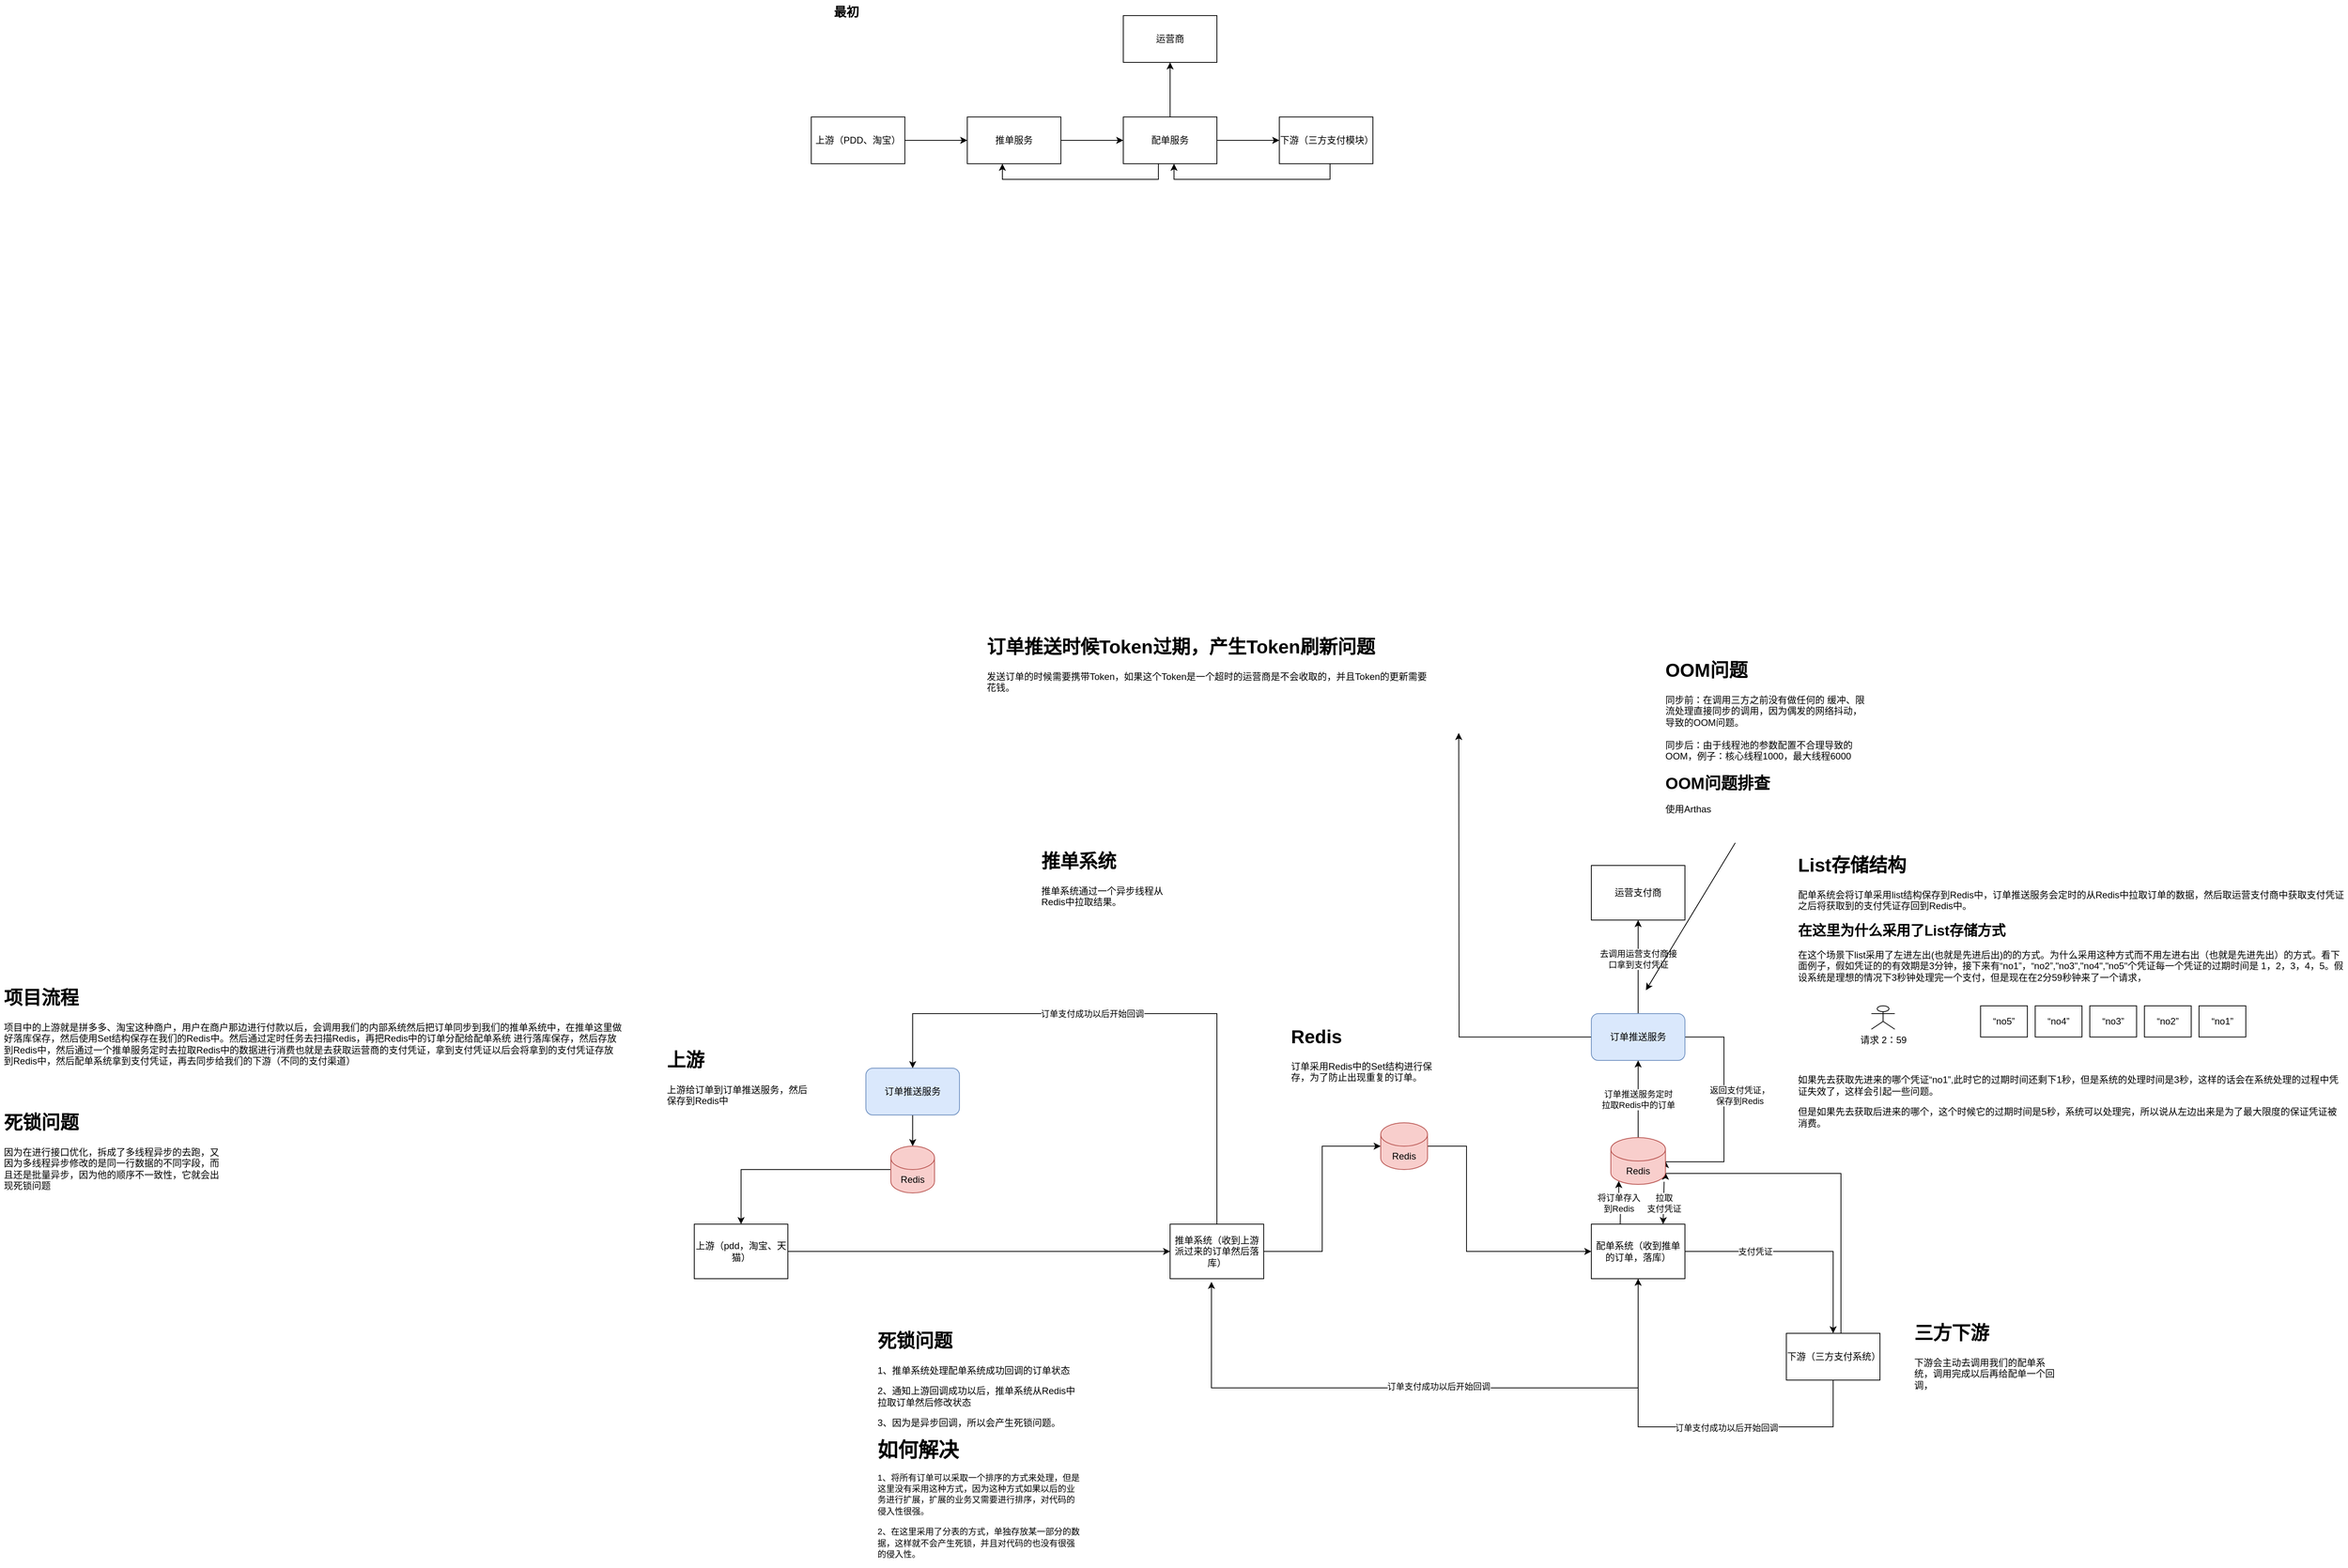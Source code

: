 <mxfile version="21.1.5" type="github">
  <diagram name="第 1 页" id="uLm2FXyUYoYFo3uHgV7U">
    <mxGraphModel dx="2704" dy="1718" grid="1" gridSize="10" guides="1" tooltips="1" connect="1" arrows="1" fold="1" page="1" pageScale="1" pageWidth="827" pageHeight="1169" math="0" shadow="0">
      <root>
        <mxCell id="0" />
        <mxCell id="1" parent="0" />
        <mxCell id="qJ08ZY0-j0J5e2I6gDsd-131" style="edgeStyle=orthogonalEdgeStyle;rounded=0;orthogonalLoop=1;jettySize=auto;html=1;entryX=0;entryY=0.5;entryDx=0;entryDy=0;" edge="1" parent="1" source="qJ08ZY0-j0J5e2I6gDsd-43" target="qJ08ZY0-j0J5e2I6gDsd-52">
          <mxGeometry relative="1" as="geometry" />
        </mxCell>
        <mxCell id="qJ08ZY0-j0J5e2I6gDsd-43" value="上游（pdd，淘宝、天猫）" style="rounded=0;whiteSpace=wrap;html=1;" vertex="1" parent="1">
          <mxGeometry x="-150" y="750" width="120" height="70" as="geometry" />
        </mxCell>
        <mxCell id="qJ08ZY0-j0J5e2I6gDsd-78" style="edgeStyle=orthogonalEdgeStyle;rounded=0;orthogonalLoop=1;jettySize=auto;html=1;entryX=0;entryY=0.5;entryDx=0;entryDy=0;entryPerimeter=0;" edge="1" parent="1" source="qJ08ZY0-j0J5e2I6gDsd-52" target="qJ08ZY0-j0J5e2I6gDsd-77">
          <mxGeometry relative="1" as="geometry" />
        </mxCell>
        <mxCell id="qJ08ZY0-j0J5e2I6gDsd-123" value="订单支付成功以后开始回调" style="edgeStyle=orthogonalEdgeStyle;rounded=0;orthogonalLoop=1;jettySize=auto;html=1;entryX=0.5;entryY=0;entryDx=0;entryDy=0;" edge="1" parent="1" source="qJ08ZY0-j0J5e2I6gDsd-52" target="qJ08ZY0-j0J5e2I6gDsd-96">
          <mxGeometry x="0.179" relative="1" as="geometry">
            <Array as="points">
              <mxPoint x="520" y="480" />
              <mxPoint x="130" y="480" />
            </Array>
            <mxPoint as="offset" />
          </mxGeometry>
        </mxCell>
        <mxCell id="qJ08ZY0-j0J5e2I6gDsd-52" value="推单系统（收到上游派过来的订单然后落库）" style="rounded=0;whiteSpace=wrap;html=1;" vertex="1" parent="1">
          <mxGeometry x="460" y="750" width="120" height="70" as="geometry" />
        </mxCell>
        <mxCell id="qJ08ZY0-j0J5e2I6gDsd-57" style="edgeStyle=orthogonalEdgeStyle;rounded=0;orthogonalLoop=1;jettySize=auto;html=1;" edge="1" parent="1" source="qJ08ZY0-j0J5e2I6gDsd-54" target="qJ08ZY0-j0J5e2I6gDsd-56">
          <mxGeometry relative="1" as="geometry" />
        </mxCell>
        <mxCell id="qJ08ZY0-j0J5e2I6gDsd-101" value="支付凭证" style="edgeLabel;html=1;align=center;verticalAlign=middle;resizable=0;points=[];" vertex="1" connectable="0" parent="qJ08ZY0-j0J5e2I6gDsd-57">
          <mxGeometry x="-0.113" y="-1" relative="1" as="geometry">
            <mxPoint x="-41" y="-1" as="offset" />
          </mxGeometry>
        </mxCell>
        <mxCell id="qJ08ZY0-j0J5e2I6gDsd-84" style="edgeStyle=orthogonalEdgeStyle;rounded=0;orthogonalLoop=1;jettySize=auto;html=1;entryX=0.442;entryY=1.057;entryDx=0;entryDy=0;entryPerimeter=0;" edge="1" parent="1" source="qJ08ZY0-j0J5e2I6gDsd-54" target="qJ08ZY0-j0J5e2I6gDsd-52">
          <mxGeometry relative="1" as="geometry">
            <Array as="points">
              <mxPoint x="1060" y="960" />
              <mxPoint x="513" y="960" />
            </Array>
          </mxGeometry>
        </mxCell>
        <mxCell id="qJ08ZY0-j0J5e2I6gDsd-85" value="订单支付成功以后开始回调" style="edgeLabel;html=1;align=center;verticalAlign=middle;resizable=0;points=[];" vertex="1" connectable="0" parent="qJ08ZY0-j0J5e2I6gDsd-84">
          <mxGeometry x="-0.038" y="-2" relative="1" as="geometry">
            <mxPoint as="offset" />
          </mxGeometry>
        </mxCell>
        <mxCell id="qJ08ZY0-j0J5e2I6gDsd-137" value="将订单存入&lt;br&gt;到Redis" style="edgeStyle=orthogonalEdgeStyle;rounded=0;orthogonalLoop=1;jettySize=auto;html=1;entryX=0.145;entryY=1;entryDx=0;entryDy=-4.35;entryPerimeter=0;" edge="1" parent="1" target="qJ08ZY0-j0J5e2I6gDsd-60">
          <mxGeometry relative="1" as="geometry">
            <mxPoint x="1037" y="700" as="targetPoint" />
            <mxPoint x="1037" y="750" as="sourcePoint" />
          </mxGeometry>
        </mxCell>
        <mxCell id="qJ08ZY0-j0J5e2I6gDsd-54" value="配单系统（收到推单的订单，落库）" style="rounded=0;whiteSpace=wrap;html=1;" vertex="1" parent="1">
          <mxGeometry x="1000" y="750" width="120" height="70" as="geometry" />
        </mxCell>
        <mxCell id="qJ08ZY0-j0J5e2I6gDsd-75" style="edgeStyle=orthogonalEdgeStyle;rounded=0;orthogonalLoop=1;jettySize=auto;html=1;entryX=0.5;entryY=1;entryDx=0;entryDy=0;" edge="1" parent="1" source="qJ08ZY0-j0J5e2I6gDsd-56" target="qJ08ZY0-j0J5e2I6gDsd-54">
          <mxGeometry relative="1" as="geometry">
            <Array as="points">
              <mxPoint x="1310" y="1010" />
              <mxPoint x="1060" y="1010" />
            </Array>
          </mxGeometry>
        </mxCell>
        <mxCell id="qJ08ZY0-j0J5e2I6gDsd-76" value="订单支付成功以后开始回调" style="edgeLabel;html=1;align=center;verticalAlign=middle;resizable=0;points=[];" vertex="1" connectable="0" parent="qJ08ZY0-j0J5e2I6gDsd-75">
          <mxGeometry x="-0.211" y="1" relative="1" as="geometry">
            <mxPoint as="offset" />
          </mxGeometry>
        </mxCell>
        <mxCell id="qJ08ZY0-j0J5e2I6gDsd-102" style="edgeStyle=orthogonalEdgeStyle;rounded=0;orthogonalLoop=1;jettySize=auto;html=1;entryX=1;entryY=1;entryDx=0;entryDy=-15;entryPerimeter=0;" edge="1" parent="1" source="qJ08ZY0-j0J5e2I6gDsd-56" target="qJ08ZY0-j0J5e2I6gDsd-60">
          <mxGeometry relative="1" as="geometry">
            <Array as="points">
              <mxPoint x="1320" y="685" />
            </Array>
          </mxGeometry>
        </mxCell>
        <mxCell id="qJ08ZY0-j0J5e2I6gDsd-56" value="下游（三方支付系统）" style="rounded=0;whiteSpace=wrap;html=1;" vertex="1" parent="1">
          <mxGeometry x="1250" y="890" width="120" height="60" as="geometry" />
        </mxCell>
        <mxCell id="qJ08ZY0-j0J5e2I6gDsd-69" style="edgeStyle=orthogonalEdgeStyle;rounded=0;orthogonalLoop=1;jettySize=auto;html=1;" edge="1" parent="1" source="qJ08ZY0-j0J5e2I6gDsd-58" target="qJ08ZY0-j0J5e2I6gDsd-62">
          <mxGeometry relative="1" as="geometry" />
        </mxCell>
        <mxCell id="qJ08ZY0-j0J5e2I6gDsd-74" value="去调用运营支付商接&lt;br&gt;口拿到支付凭证" style="edgeLabel;html=1;align=center;verticalAlign=middle;resizable=0;points=[];" vertex="1" connectable="0" parent="qJ08ZY0-j0J5e2I6gDsd-69">
          <mxGeometry x="0.265" y="-1" relative="1" as="geometry">
            <mxPoint x="-1" y="6" as="offset" />
          </mxGeometry>
        </mxCell>
        <mxCell id="qJ08ZY0-j0J5e2I6gDsd-72" value="返回支付凭证，&lt;br&gt;保存到Redis" style="edgeStyle=orthogonalEdgeStyle;rounded=0;orthogonalLoop=1;jettySize=auto;html=1;entryX=1;entryY=0.5;entryDx=0;entryDy=0;entryPerimeter=0;" edge="1" parent="1" source="qJ08ZY0-j0J5e2I6gDsd-58" target="qJ08ZY0-j0J5e2I6gDsd-60">
          <mxGeometry x="-0.13" y="20" relative="1" as="geometry">
            <Array as="points">
              <mxPoint x="1170" y="510" />
              <mxPoint x="1170" y="670" />
            </Array>
            <mxPoint as="offset" />
          </mxGeometry>
        </mxCell>
        <mxCell id="qJ08ZY0-j0J5e2I6gDsd-111" style="edgeStyle=orthogonalEdgeStyle;rounded=0;orthogonalLoop=1;jettySize=auto;html=1;" edge="1" parent="1" source="qJ08ZY0-j0J5e2I6gDsd-58">
          <mxGeometry relative="1" as="geometry">
            <mxPoint x="830" y="120" as="targetPoint" />
          </mxGeometry>
        </mxCell>
        <mxCell id="qJ08ZY0-j0J5e2I6gDsd-58" value="订单推送服务" style="rounded=1;whiteSpace=wrap;html=1;fillColor=#dae8fc;strokeColor=#6c8ebf;" vertex="1" parent="1">
          <mxGeometry x="1000" y="480" width="120" height="60" as="geometry" />
        </mxCell>
        <mxCell id="qJ08ZY0-j0J5e2I6gDsd-70" value="订单推送服务定时&lt;br&gt;拉取Redis中的订单" style="edgeStyle=orthogonalEdgeStyle;rounded=0;orthogonalLoop=1;jettySize=auto;html=1;" edge="1" parent="1" source="qJ08ZY0-j0J5e2I6gDsd-60" target="qJ08ZY0-j0J5e2I6gDsd-58">
          <mxGeometry relative="1" as="geometry" />
        </mxCell>
        <mxCell id="qJ08ZY0-j0J5e2I6gDsd-60" value="Redis" style="shape=cylinder3;whiteSpace=wrap;html=1;boundedLbl=1;backgroundOutline=1;size=15;fillColor=#f8cecc;strokeColor=#b85450;" vertex="1" parent="1">
          <mxGeometry x="1025" y="639" width="70" height="60" as="geometry" />
        </mxCell>
        <mxCell id="qJ08ZY0-j0J5e2I6gDsd-62" value="运营支付商" style="rounded=0;whiteSpace=wrap;html=1;" vertex="1" parent="1">
          <mxGeometry x="1000" y="290" width="120" height="70" as="geometry" />
        </mxCell>
        <mxCell id="qJ08ZY0-j0J5e2I6gDsd-73" value="" style="group" vertex="1" connectable="0" parent="1">
          <mxGeometry y="-820" width="720" height="230" as="geometry" />
        </mxCell>
        <mxCell id="qJ08ZY0-j0J5e2I6gDsd-1" value="上游（PDD、淘宝）" style="rounded=0;whiteSpace=wrap;html=1;" vertex="1" parent="qJ08ZY0-j0J5e2I6gDsd-73">
          <mxGeometry y="150" width="120" height="60" as="geometry" />
        </mxCell>
        <mxCell id="qJ08ZY0-j0J5e2I6gDsd-2" value="推单服务" style="rounded=0;whiteSpace=wrap;html=1;" vertex="1" parent="qJ08ZY0-j0J5e2I6gDsd-73">
          <mxGeometry x="200" y="150" width="120" height="60" as="geometry" />
        </mxCell>
        <mxCell id="qJ08ZY0-j0J5e2I6gDsd-5" style="edgeStyle=orthogonalEdgeStyle;rounded=0;orthogonalLoop=1;jettySize=auto;html=1;entryX=0;entryY=0.5;entryDx=0;entryDy=0;" edge="1" parent="qJ08ZY0-j0J5e2I6gDsd-73" source="qJ08ZY0-j0J5e2I6gDsd-1" target="qJ08ZY0-j0J5e2I6gDsd-2">
          <mxGeometry relative="1" as="geometry" />
        </mxCell>
        <mxCell id="qJ08ZY0-j0J5e2I6gDsd-3" value="最初" style="text;html=1;strokeColor=none;fillColor=none;align=center;verticalAlign=middle;whiteSpace=wrap;rounded=0;fontSize=16;fontStyle=1" vertex="1" parent="qJ08ZY0-j0J5e2I6gDsd-73">
          <mxGeometry width="90" height="30" as="geometry" />
        </mxCell>
        <mxCell id="qJ08ZY0-j0J5e2I6gDsd-6" value="配单服务" style="rounded=0;whiteSpace=wrap;html=1;" vertex="1" parent="qJ08ZY0-j0J5e2I6gDsd-73">
          <mxGeometry x="400" y="150" width="120" height="60" as="geometry" />
        </mxCell>
        <mxCell id="qJ08ZY0-j0J5e2I6gDsd-7" style="edgeStyle=orthogonalEdgeStyle;rounded=0;orthogonalLoop=1;jettySize=auto;html=1;entryX=0;entryY=0.5;entryDx=0;entryDy=0;" edge="1" parent="qJ08ZY0-j0J5e2I6gDsd-73" source="qJ08ZY0-j0J5e2I6gDsd-2" target="qJ08ZY0-j0J5e2I6gDsd-6">
          <mxGeometry relative="1" as="geometry" />
        </mxCell>
        <mxCell id="qJ08ZY0-j0J5e2I6gDsd-12" style="edgeStyle=orthogonalEdgeStyle;rounded=0;orthogonalLoop=1;jettySize=auto;html=1;entryX=0.5;entryY=1;entryDx=0;entryDy=0;" edge="1" parent="qJ08ZY0-j0J5e2I6gDsd-73">
          <mxGeometry relative="1" as="geometry">
            <mxPoint x="665" y="210" as="sourcePoint" />
            <mxPoint x="465" y="210" as="targetPoint" />
            <Array as="points">
              <mxPoint x="665" y="230" />
              <mxPoint x="465" y="230" />
            </Array>
          </mxGeometry>
        </mxCell>
        <mxCell id="qJ08ZY0-j0J5e2I6gDsd-8" value="下游（三方支付模块）" style="rounded=0;whiteSpace=wrap;html=1;" vertex="1" parent="qJ08ZY0-j0J5e2I6gDsd-73">
          <mxGeometry x="600" y="150" width="120" height="60" as="geometry" />
        </mxCell>
        <mxCell id="qJ08ZY0-j0J5e2I6gDsd-9" style="edgeStyle=orthogonalEdgeStyle;rounded=0;orthogonalLoop=1;jettySize=auto;html=1;entryX=0;entryY=0.5;entryDx=0;entryDy=0;" edge="1" parent="qJ08ZY0-j0J5e2I6gDsd-73" source="qJ08ZY0-j0J5e2I6gDsd-6" target="qJ08ZY0-j0J5e2I6gDsd-8">
          <mxGeometry relative="1" as="geometry" />
        </mxCell>
        <mxCell id="qJ08ZY0-j0J5e2I6gDsd-10" value="运营商" style="rounded=0;whiteSpace=wrap;html=1;" vertex="1" parent="qJ08ZY0-j0J5e2I6gDsd-73">
          <mxGeometry x="400" y="20" width="120" height="60" as="geometry" />
        </mxCell>
        <mxCell id="qJ08ZY0-j0J5e2I6gDsd-11" style="edgeStyle=orthogonalEdgeStyle;rounded=0;orthogonalLoop=1;jettySize=auto;html=1;entryX=0.5;entryY=1;entryDx=0;entryDy=0;" edge="1" parent="qJ08ZY0-j0J5e2I6gDsd-73" source="qJ08ZY0-j0J5e2I6gDsd-6" target="qJ08ZY0-j0J5e2I6gDsd-10">
          <mxGeometry relative="1" as="geometry" />
        </mxCell>
        <mxCell id="qJ08ZY0-j0J5e2I6gDsd-13" style="edgeStyle=orthogonalEdgeStyle;rounded=0;orthogonalLoop=1;jettySize=auto;html=1;entryX=0.5;entryY=1;entryDx=0;entryDy=0;" edge="1" parent="qJ08ZY0-j0J5e2I6gDsd-73">
          <mxGeometry relative="1" as="geometry">
            <mxPoint x="445" y="210" as="sourcePoint" />
            <mxPoint x="245" y="210" as="targetPoint" />
            <Array as="points">
              <mxPoint x="445" y="230" />
              <mxPoint x="245" y="230" />
            </Array>
          </mxGeometry>
        </mxCell>
        <mxCell id="qJ08ZY0-j0J5e2I6gDsd-79" style="edgeStyle=orthogonalEdgeStyle;rounded=0;orthogonalLoop=1;jettySize=auto;html=1;" edge="1" parent="1" source="qJ08ZY0-j0J5e2I6gDsd-77" target="qJ08ZY0-j0J5e2I6gDsd-54">
          <mxGeometry relative="1" as="geometry">
            <Array as="points">
              <mxPoint x="840" y="650" />
              <mxPoint x="840" y="785" />
            </Array>
          </mxGeometry>
        </mxCell>
        <mxCell id="qJ08ZY0-j0J5e2I6gDsd-77" value="Redis" style="shape=cylinder3;whiteSpace=wrap;html=1;boundedLbl=1;backgroundOutline=1;size=15;fillColor=#f8cecc;strokeColor=#b85450;" vertex="1" parent="1">
          <mxGeometry x="730" y="620" width="60" height="60" as="geometry" />
        </mxCell>
        <mxCell id="qJ08ZY0-j0J5e2I6gDsd-81" value="&lt;h1&gt;Redis&lt;/h1&gt;&lt;div&gt;订单采用Redis中的Set结构进行保存，为了防止出现重复的订单。&lt;/div&gt;" style="text;html=1;strokeColor=none;fillColor=none;spacing=5;spacingTop=-20;whiteSpace=wrap;overflow=hidden;rounded=0;" vertex="1" parent="1">
          <mxGeometry x="610" y="490" width="190" height="120" as="geometry" />
        </mxCell>
        <mxCell id="qJ08ZY0-j0J5e2I6gDsd-94" value="&lt;h1&gt;死锁问题&lt;/h1&gt;&lt;p&gt;1、推单系统处理配单系统成功回调的订单状态&lt;/p&gt;&lt;p&gt;2、通知上游回调成功以后，推单系统从Redis中拉取订单然后修改状态&lt;/p&gt;&lt;p&gt;3、因为是异步回调，所以会产生死锁问题。&lt;/p&gt;&lt;p&gt;&lt;b&gt;&lt;font style=&quot;font-size: 26px;&quot;&gt;如何解决&lt;/font&gt;&lt;/b&gt;&lt;/p&gt;&lt;p&gt;&lt;font style=&quot;font-size: 11px;&quot;&gt;1、将所有订单可以采取一个排序的方式来处理，但是这里没有采用这种方式，因为这种方式如果以后的业务进行扩展，扩展的业务又需要进行排序，对代码的侵入性很强。&lt;/font&gt;&lt;/p&gt;&lt;p&gt;&lt;font style=&quot;font-size: 11px;&quot;&gt;2、在这里采用了分表的方式，单独存放某一部分的数据，这样就不会产生死锁，并且对代码的也没有很强的侵入性。&lt;/font&gt;&lt;/p&gt;" style="text;html=1;strokeColor=none;fillColor=none;spacing=5;spacingTop=-20;whiteSpace=wrap;overflow=hidden;rounded=0;" vertex="1" parent="1">
          <mxGeometry x="80" y="880" width="270" height="310" as="geometry" />
        </mxCell>
        <mxCell id="qJ08ZY0-j0J5e2I6gDsd-132" style="edgeStyle=orthogonalEdgeStyle;rounded=0;orthogonalLoop=1;jettySize=auto;html=1;entryX=0.5;entryY=0;entryDx=0;entryDy=0;" edge="1" parent="1" source="qJ08ZY0-j0J5e2I6gDsd-95" target="qJ08ZY0-j0J5e2I6gDsd-43">
          <mxGeometry relative="1" as="geometry" />
        </mxCell>
        <mxCell id="qJ08ZY0-j0J5e2I6gDsd-95" value="Redis" style="shape=cylinder3;whiteSpace=wrap;html=1;boundedLbl=1;backgroundOutline=1;size=15;fillColor=#f8cecc;strokeColor=#b85450;" vertex="1" parent="1">
          <mxGeometry x="102" y="650" width="56" height="60" as="geometry" />
        </mxCell>
        <mxCell id="qJ08ZY0-j0J5e2I6gDsd-130" style="edgeStyle=orthogonalEdgeStyle;rounded=0;orthogonalLoop=1;jettySize=auto;html=1;" edge="1" parent="1" source="qJ08ZY0-j0J5e2I6gDsd-96" target="qJ08ZY0-j0J5e2I6gDsd-95">
          <mxGeometry relative="1" as="geometry" />
        </mxCell>
        <mxCell id="qJ08ZY0-j0J5e2I6gDsd-96" value="订单推送服务" style="rounded=1;whiteSpace=wrap;html=1;fillColor=#dae8fc;strokeColor=#6c8ebf;" vertex="1" parent="1">
          <mxGeometry x="70" y="550" width="120" height="60" as="geometry" />
        </mxCell>
        <mxCell id="qJ08ZY0-j0J5e2I6gDsd-99" value="&lt;h1&gt;上游&lt;/h1&gt;&lt;div&gt;上游给订单到订单推送服务，然后保存到Redis中&lt;/div&gt;" style="text;html=1;strokeColor=none;fillColor=none;spacing=5;spacingTop=-20;whiteSpace=wrap;overflow=hidden;rounded=0;" vertex="1" parent="1">
          <mxGeometry x="-190" y="520" width="190" height="120" as="geometry" />
        </mxCell>
        <mxCell id="qJ08ZY0-j0J5e2I6gDsd-100" value="&lt;h1&gt;推单系统&lt;/h1&gt;&lt;p&gt;推单系统通过一个异步线程从Redis中拉取结果。&lt;/p&gt;" style="text;html=1;strokeColor=none;fillColor=none;spacing=5;spacingTop=-20;whiteSpace=wrap;overflow=hidden;rounded=0;" vertex="1" parent="1">
          <mxGeometry x="290" y="265" width="190" height="120" as="geometry" />
        </mxCell>
        <mxCell id="qJ08ZY0-j0J5e2I6gDsd-110" value="" style="group" vertex="1" connectable="0" parent="1">
          <mxGeometry x="1260" y="270" width="709" height="370" as="geometry" />
        </mxCell>
        <mxCell id="qJ08ZY0-j0J5e2I6gDsd-71" value="&lt;h1&gt;List存储结构&lt;/h1&gt;&lt;p&gt;配单系统会将订单采用list结构保存到Redis中，订单推送服务会定时的从Redis中拉取订单的数据，然后取运营支付商中获取支付凭证之后将获取到的支付凭证存回到Redis中。&lt;br&gt;&lt;br&gt;&lt;span style=&quot;font-size: 18px;&quot;&gt;&lt;b&gt;在这里为什么采用了List存储方式&lt;/b&gt;&lt;/span&gt;&lt;/p&gt;&lt;p&gt;在这个场景下list采用了左进左出(也就是先进后出)的的方式。为什么采用这种方式而不用左进右出（也就是先进先出）的方式。看下面例子，假如凭证的的有效期是3分钟，接下来有“no1”，“no2”,&quot;no3&quot;,&quot;no4&quot;,&quot;no5&quot;个凭证每一个凭证的过期时间是 1，2，3，4，5。假设系统是理想的情况下3秒钟处理完一个支付，但是现在在2分59秒钟来了一个请求，&lt;/p&gt;&lt;p&gt;&lt;br&gt;&lt;/p&gt;&lt;p&gt;&lt;br&gt;&lt;/p&gt;&lt;p&gt;&lt;br&gt;&lt;/p&gt;&lt;p&gt;&lt;br&gt;&lt;/p&gt;&lt;p&gt;如果先去获取先进来的哪个凭证“no1”,此时它的过期时间还剩下1秒，但是系统的处理时间是3秒，这样的话会在系统处理的过程中凭证失效了，这样会引起一些问题。&lt;/p&gt;&lt;p&gt;但是如果先去获取后进来的哪个，这个时候它的过期时间是5秒，系统可以处理完，所以说从左边出来是为了最大限度的保证凭证被消费。&lt;/p&gt;&lt;p&gt;&lt;br&gt;&lt;/p&gt;" style="text;html=1;strokeColor=none;fillColor=none;spacing=5;spacingTop=-20;whiteSpace=wrap;overflow=hidden;rounded=0;" vertex="1" parent="qJ08ZY0-j0J5e2I6gDsd-110">
          <mxGeometry width="709" height="370" as="geometry" />
        </mxCell>
        <mxCell id="qJ08ZY0-j0J5e2I6gDsd-103" value="请求 2：59" style="shape=umlActor;verticalLabelPosition=bottom;verticalAlign=top;html=1;outlineConnect=0;" vertex="1" parent="qJ08ZY0-j0J5e2I6gDsd-110">
          <mxGeometry x="99" y="200" width="30" height="30" as="geometry" />
        </mxCell>
        <mxCell id="qJ08ZY0-j0J5e2I6gDsd-104" value="“no5”" style="rounded=0;whiteSpace=wrap;html=1;" vertex="1" parent="qJ08ZY0-j0J5e2I6gDsd-110">
          <mxGeometry x="239" y="200" width="60" height="40" as="geometry" />
        </mxCell>
        <mxCell id="qJ08ZY0-j0J5e2I6gDsd-105" value="“no3”" style="rounded=0;whiteSpace=wrap;html=1;" vertex="1" parent="qJ08ZY0-j0J5e2I6gDsd-110">
          <mxGeometry x="379" y="200" width="60" height="40" as="geometry" />
        </mxCell>
        <mxCell id="qJ08ZY0-j0J5e2I6gDsd-106" value="“no4”" style="rounded=0;whiteSpace=wrap;html=1;" vertex="1" parent="qJ08ZY0-j0J5e2I6gDsd-110">
          <mxGeometry x="309" y="200" width="60" height="40" as="geometry" />
        </mxCell>
        <mxCell id="qJ08ZY0-j0J5e2I6gDsd-108" value="“no2”" style="rounded=0;whiteSpace=wrap;html=1;" vertex="1" parent="qJ08ZY0-j0J5e2I6gDsd-110">
          <mxGeometry x="449" y="200" width="60" height="40" as="geometry" />
        </mxCell>
        <mxCell id="qJ08ZY0-j0J5e2I6gDsd-109" value="“no1”" style="rounded=0;whiteSpace=wrap;html=1;" vertex="1" parent="qJ08ZY0-j0J5e2I6gDsd-110">
          <mxGeometry x="519" y="200" width="60" height="40" as="geometry" />
        </mxCell>
        <mxCell id="qJ08ZY0-j0J5e2I6gDsd-120" value="&lt;h1&gt;订单推送时候Token过期，产生Token刷新问题&lt;/h1&gt;&lt;div&gt;发送订单的时候需要携带Token，如果这个Token是一个超时的运营商是不会收取的，并且Token的更新需要花钱。&lt;/div&gt;&lt;div&gt;&lt;br&gt;&lt;/div&gt;&lt;div&gt;&lt;br&gt;&lt;/div&gt;&lt;p&gt;&lt;br&gt;&lt;/p&gt;" style="text;html=1;strokeColor=none;fillColor=none;spacing=5;spacingTop=-20;whiteSpace=wrap;overflow=hidden;rounded=0;" vertex="1" parent="1">
          <mxGeometry x="220" y="-10" width="580" height="120" as="geometry" />
        </mxCell>
        <mxCell id="qJ08ZY0-j0J5e2I6gDsd-122" value="&lt;h1&gt;三方下游&lt;/h1&gt;&lt;div&gt;下游会主动去调用我们的配单系统，调用完成以后再给配单一个回调，&lt;/div&gt;" style="text;html=1;strokeColor=none;fillColor=none;spacing=5;spacingTop=-20;whiteSpace=wrap;overflow=hidden;rounded=0;" vertex="1" parent="1">
          <mxGeometry x="1409" y="870" width="190" height="120" as="geometry" />
        </mxCell>
        <mxCell id="qJ08ZY0-j0J5e2I6gDsd-133" value="&lt;h1&gt;项目流程&lt;/h1&gt;&lt;div&gt;项目中的上游就是拼多多、淘宝这种商户，用户在商户那边进行付款以后，会调用我们的内部系统然后把订单同步到我们的推单系统中，在推单这里做好落库保存，然后使用Set结构保存在我们的Redis中。然后通过定时任务去扫描Redis，再把Redis中的订单分配给配单系统 进行落库保存，然后存放到Redis中，然后通过一个推单服务定时去拉取Redis中的数据进行消费也就是去获取运营商的支付凭证，拿到支付凭证以后会将拿到的支付凭证存放到Redis中，然后配单系统拿到支付凭证，再去同步给我们的下游（不同的支付渠道）&lt;/div&gt;" style="text;html=1;strokeColor=none;fillColor=none;spacing=5;spacingTop=-20;whiteSpace=wrap;overflow=hidden;rounded=0;" vertex="1" parent="1">
          <mxGeometry x="-1040" y="440" width="800" height="120" as="geometry" />
        </mxCell>
        <mxCell id="qJ08ZY0-j0J5e2I6gDsd-134" value="&lt;h1&gt;死锁问题&lt;/h1&gt;&lt;div&gt;因为在进行接口优化，拆成了多线程异步的去跑，又因为多线程异步修改的是同一行数据的不同字段，而且还是批量异步，因为他的顺序不一致性，它就会出现死锁问题&lt;/div&gt;" style="text;html=1;strokeColor=none;fillColor=none;spacing=5;spacingTop=-20;whiteSpace=wrap;overflow=hidden;rounded=0;" vertex="1" parent="1">
          <mxGeometry x="-1040" y="600" width="290" height="120" as="geometry" />
        </mxCell>
        <mxCell id="qJ08ZY0-j0J5e2I6gDsd-135" value="拉取&lt;br&gt;支付凭证" style="endArrow=classic;html=1;rounded=0;exitX=0.855;exitY=1;exitDx=0;exitDy=-4.35;exitPerimeter=0;" edge="1" parent="1">
          <mxGeometry width="50" height="50" relative="1" as="geometry">
            <mxPoint x="1093.3" y="695.65" as="sourcePoint" />
            <mxPoint x="1092" y="750" as="targetPoint" />
            <Array as="points" />
          </mxGeometry>
        </mxCell>
        <mxCell id="qJ08ZY0-j0J5e2I6gDsd-139" value="&lt;h1&gt;OOM问题&lt;/h1&gt;&lt;div&gt;同步前：在调用三方之前没有做任何的 缓冲、限流处理直接同步的调用，因为偶发的网络抖动，导致的OOM问题。&lt;/div&gt;&lt;div&gt;&lt;br&gt;&lt;/div&gt;&lt;div&gt;同步后：由于线程池的参数配置不合理导致的OOM，例子：核心线程1000，最大线程6000&lt;/div&gt;&lt;div&gt;&lt;br&gt;&lt;/div&gt;&lt;div&gt;&lt;font style=&quot;font-size: 21px;&quot;&gt;&lt;b&gt;OOM问题排查&lt;/b&gt;&lt;/font&gt;&lt;/div&gt;&lt;div&gt;&lt;br&gt;&lt;/div&gt;&lt;div&gt;&lt;font style=&quot;font-size: 12px;&quot;&gt;使用Arthas&lt;/font&gt;&lt;/div&gt;" style="text;html=1;strokeColor=none;fillColor=none;spacing=5;spacingTop=-20;whiteSpace=wrap;overflow=hidden;rounded=0;" vertex="1" parent="1">
          <mxGeometry x="1090" y="20" width="270" height="240" as="geometry" />
        </mxCell>
        <mxCell id="qJ08ZY0-j0J5e2I6gDsd-140" value="" style="endArrow=classic;html=1;rounded=0;exitX=0.35;exitY=1.004;exitDx=0;exitDy=0;exitPerimeter=0;" edge="1" parent="1" source="qJ08ZY0-j0J5e2I6gDsd-139">
          <mxGeometry width="50" height="50" relative="1" as="geometry">
            <mxPoint x="1180" y="290" as="sourcePoint" />
            <mxPoint x="1070" y="450" as="targetPoint" />
          </mxGeometry>
        </mxCell>
      </root>
    </mxGraphModel>
  </diagram>
</mxfile>
